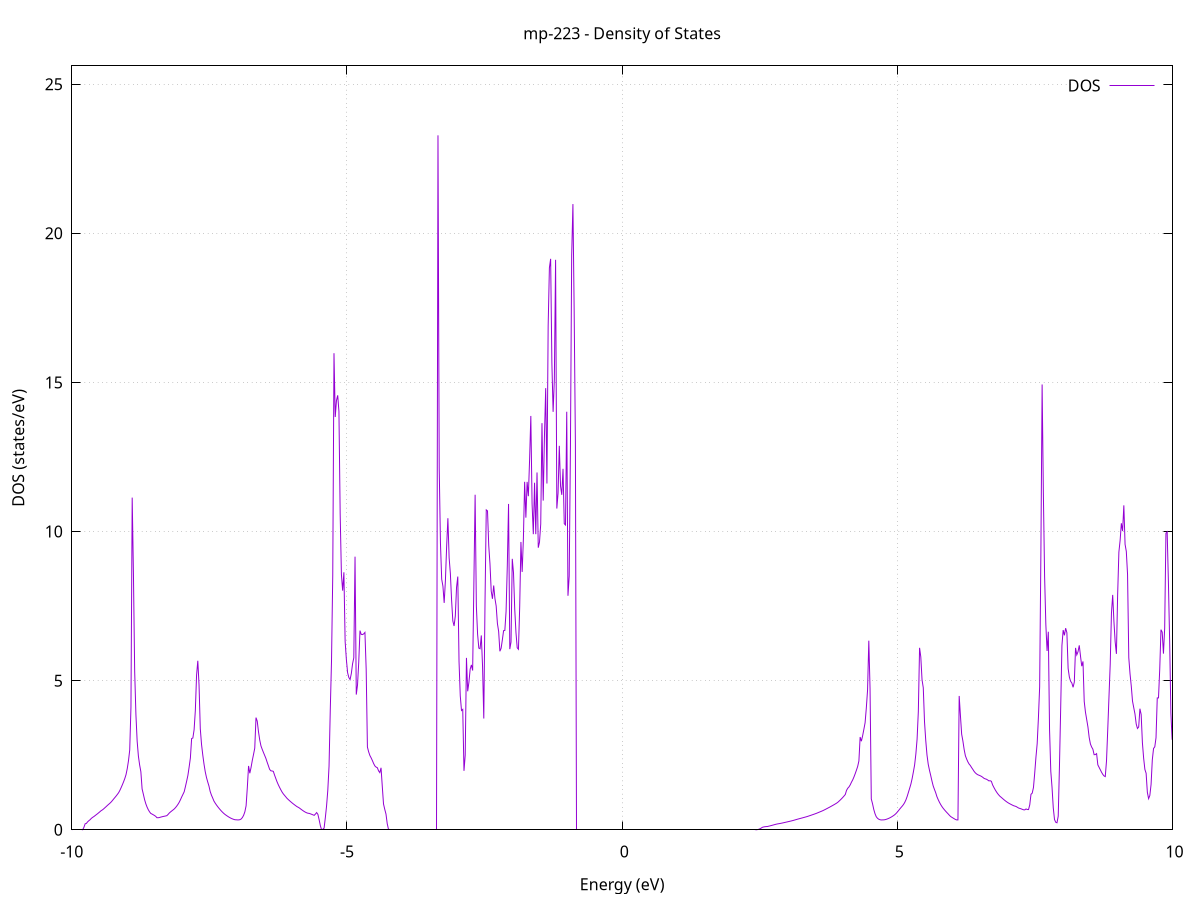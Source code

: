 set title 'mp-223 - Density of States'
set xlabel 'Energy (eV)'
set ylabel 'DOS (states/eV)'
set grid
set xrange [-10:10]
set yrange [0:25.613]
set xzeroaxis lt -1
set terminal png size 800,600
set output 'mp-223_dos_gnuplot.png'
plot '-' using 1:2 with lines title 'DOS'
-26.066000 0.000000
-26.043500 0.000000
-26.021000 0.000000
-25.998500 0.000000
-25.976000 0.000000
-25.953500 0.000000
-25.931000 0.000000
-25.908500 0.000000
-25.886000 0.000000
-25.863500 0.000000
-25.841000 0.000000
-25.818500 0.000000
-25.796000 0.000000
-25.773500 0.000000
-25.751000 0.000000
-25.728500 0.000000
-25.706000 0.000000
-25.683500 0.000000
-25.661000 0.000000
-25.638600 0.000000
-25.616100 0.000000
-25.593600 0.000000
-25.571100 0.000000
-25.548600 0.000000
-25.526100 0.000000
-25.503600 0.000000
-25.481100 0.000000
-25.458600 0.000000
-25.436100 0.000000
-25.413600 0.000000
-25.391100 0.000000
-25.368600 0.000000
-25.346100 0.000000
-25.323600 0.000000
-25.301100 0.000000
-25.278600 0.000000
-25.256100 0.000000
-25.233700 0.000000
-25.211200 0.000000
-25.188700 0.000000
-25.166200 0.000000
-25.143700 0.000000
-25.121200 0.000000
-25.098700 0.000000
-25.076200 0.000000
-25.053700 0.000000
-25.031200 0.000000
-25.008700 0.000000
-24.986200 0.000000
-24.963700 0.000000
-24.941200 0.000000
-24.918700 0.000000
-24.896200 0.000000
-24.873700 0.000000
-24.851200 0.000000
-24.828700 0.000000
-24.806300 0.000000
-24.783800 0.000000
-24.761300 0.000000
-24.738800 0.000000
-24.716300 0.000000
-24.693800 0.000000
-24.671300 0.000000
-24.648800 0.000000
-24.626300 0.000000
-24.603800 0.000000
-24.581300 0.000000
-24.558800 0.000000
-24.536300 0.000000
-24.513800 0.000000
-24.491300 0.000000
-24.468800 0.000000
-24.446300 0.000000
-24.423800 0.000000
-24.401300 0.000000
-24.378900 0.000000
-24.356400 0.000000
-24.333900 0.000000
-24.311400 0.000000
-24.288900 0.000000
-24.266400 0.000000
-24.243900 0.000000
-24.221400 0.000000
-24.198900 0.000000
-24.176400 0.000000
-24.153900 0.000000
-24.131400 0.000000
-24.108900 0.000000
-24.086400 0.000000
-24.063900 0.000000
-24.041400 0.000000
-24.018900 307.596700
-23.996400 17.765200
-23.973900 28.657500
-23.951500 22.800900
-23.929000 8.996400
-23.906500 54.274600
-23.884000 16.580200
-23.861500 6.655400
-23.839000 28.472100
-23.816500 23.065000
-23.794000 10.494400
-23.771500 95.858400
-23.749000 94.963700
-23.726500 0.000000
-23.704000 0.000000
-23.681500 0.000000
-23.659000 59.757500
-23.636500 127.531800
-23.614000 107.873600
-23.591500 0.000000
-23.569000 0.000000
-23.546500 0.000000
-23.524100 0.000000
-23.501600 0.000000
-23.479100 0.000000
-23.456600 0.000000
-23.434100 0.000000
-23.411600 0.000000
-23.389100 0.000000
-23.366600 0.000000
-23.344100 0.000000
-23.321600 0.000000
-23.299100 0.000000
-23.276600 0.000000
-23.254100 0.000000
-23.231600 0.000000
-23.209100 0.000000
-23.186600 0.000000
-23.164100 0.000000
-23.141600 0.000000
-23.119100 0.000000
-23.096700 0.000000
-23.074200 0.000000
-23.051700 0.000000
-23.029200 0.000000
-23.006700 0.000000
-22.984200 0.000000
-22.961700 0.000000
-22.939200 0.000000
-22.916700 0.000000
-22.894200 0.000000
-22.871700 0.000000
-22.849200 0.000000
-22.826700 0.000000
-22.804200 0.000000
-22.781700 0.000000
-22.759200 0.000000
-22.736700 0.000000
-22.714200 0.000000
-22.691700 0.000000
-22.669300 0.000000
-22.646800 0.000000
-22.624300 0.000000
-22.601800 0.000000
-22.579300 0.000000
-22.556800 0.000000
-22.534300 0.000000
-22.511800 0.000000
-22.489300 0.000000
-22.466800 0.000000
-22.444300 0.000000
-22.421800 0.000000
-22.399300 0.000000
-22.376800 0.000000
-22.354300 0.000000
-22.331800 0.000000
-22.309300 0.000000
-22.286800 0.000000
-22.264300 0.000000
-22.241900 0.000000
-22.219400 0.000000
-22.196900 0.000000
-22.174400 0.000000
-22.151900 0.000000
-22.129400 0.000000
-22.106900 0.000000
-22.084400 0.000000
-22.061900 0.000000
-22.039400 0.000000
-22.016900 0.000000
-21.994400 0.000000
-21.971900 0.000000
-21.949400 0.000000
-21.926900 0.000000
-21.904400 0.000000
-21.881900 0.000000
-21.859400 0.000000
-21.836900 0.000000
-21.814500 0.000000
-21.792000 0.000000
-21.769500 0.000000
-21.747000 0.000000
-21.724500 0.000000
-21.702000 0.000000
-21.679500 0.000000
-21.657000 0.000000
-21.634500 0.000000
-21.612000 0.000000
-21.589500 0.000000
-21.567000 0.000000
-21.544500 0.000000
-21.522000 0.000000
-21.499500 0.000000
-21.477000 0.000000
-21.454500 0.000000
-21.432000 0.000000
-21.409500 0.000000
-21.387100 0.000000
-21.364600 0.000000
-21.342100 0.000000
-21.319600 0.000000
-21.297100 0.000000
-21.274600 0.000000
-21.252100 0.000000
-21.229600 0.000000
-21.207100 0.000000
-21.184600 0.000000
-21.162100 0.000000
-21.139600 0.000000
-21.117100 0.000000
-21.094600 0.000000
-21.072100 0.000000
-21.049600 0.000000
-21.027100 0.000000
-21.004600 0.000000
-20.982100 0.000000
-20.959700 0.000000
-20.937200 0.000000
-20.914700 0.000000
-20.892200 0.000000
-20.869700 0.000000
-20.847200 0.000000
-20.824700 0.000000
-20.802200 0.000000
-20.779700 0.000000
-20.757200 0.000000
-20.734700 0.000000
-20.712200 0.000000
-20.689700 0.000000
-20.667200 0.000000
-20.644700 0.000000
-20.622200 0.000000
-20.599700 0.000000
-20.577200 0.000000
-20.554700 0.000000
-20.532300 0.000000
-20.509800 0.000000
-20.487300 0.000000
-20.464800 0.000000
-20.442300 0.000000
-20.419800 0.000000
-20.397300 0.000000
-20.374800 0.000000
-20.352300 0.000000
-20.329800 0.000000
-20.307300 0.000000
-20.284800 0.000000
-20.262300 0.000000
-20.239800 0.000000
-20.217300 0.000000
-20.194800 0.000000
-20.172300 0.000000
-20.149800 0.000000
-20.127300 0.000000
-20.104900 0.000000
-20.082400 0.000000
-20.059900 0.000000
-20.037400 0.000000
-20.014900 0.000000
-19.992400 0.000000
-19.969900 0.000000
-19.947400 0.000000
-19.924900 0.000000
-19.902400 0.000000
-19.879900 0.000000
-19.857400 0.000000
-19.834900 0.000000
-19.812400 0.000000
-19.789900 0.000000
-19.767400 0.000000
-19.744900 0.000000
-19.722400 0.000000
-19.699900 0.000000
-19.677500 0.000000
-19.655000 0.000000
-19.632500 0.000000
-19.610000 0.000000
-19.587500 0.000000
-19.565000 0.000000
-19.542500 0.000000
-19.520000 0.000000
-19.497500 0.000000
-19.475000 0.000000
-19.452500 0.000000
-19.430000 0.018300
-19.407500 0.435900
-19.385000 0.545400
-19.362500 0.752500
-19.340000 0.865500
-19.317500 0.969300
-19.295000 1.093900
-19.272500 1.231300
-19.250100 1.324500
-19.227600 1.421800
-19.205100 1.523400
-19.182600 1.645900
-19.160100 1.775700
-19.137600 1.885500
-19.115100 2.000300
-19.092600 2.134300
-19.070100 2.279100
-19.047600 2.435400
-19.025100 2.614000
-19.002600 2.859900
-18.980100 3.264300
-18.957600 3.538200
-18.935100 3.827000
-18.912600 4.298300
-18.890100 4.898200
-18.867600 7.107700
-18.845100 6.744300
-18.822700 7.641700
-18.800200 8.972500
-18.777700 5.731100
-18.755200 3.329800
-18.732700 1.469200
-18.710200 1.039300
-18.687700 0.862600
-18.665200 0.816400
-18.642700 0.843000
-18.620200 0.897800
-18.597700 0.963300
-18.575200 1.057100
-18.552700 1.179600
-18.530200 1.312400
-18.507700 1.462400
-18.485200 1.662800
-18.462700 1.954700
-18.440200 2.311000
-18.417800 2.849100
-18.395300 3.339300
-18.372800 4.080800
-18.350300 5.326800
-18.327800 8.136700
-18.305300 11.342400
-18.282800 6.946700
-18.260300 4.570700
-18.237800 3.603300
-18.215300 3.061600
-18.192800 2.369800
-18.170300 2.014900
-18.147800 1.729000
-18.125300 1.482200
-18.102800 1.285800
-18.080300 1.164900
-18.057800 1.075500
-18.035300 0.960700
-18.012800 0.844300
-17.990400 0.768900
-17.967900 0.694100
-17.945400 0.656700
-17.922900 0.655000
-17.900400 0.693600
-17.877900 1.015000
-17.855400 1.149700
-17.832900 1.489700
-17.810400 2.119600
-17.787900 3.876500
-17.765400 5.590400
-17.742900 13.730800
-17.720400 14.246300
-17.697900 5.680900
-17.675400 4.139900
-17.652900 3.480500
-17.630400 3.003000
-17.607900 2.641600
-17.585400 2.399300
-17.563000 2.203800
-17.540500 2.038400
-17.518000 1.886600
-17.495500 1.761600
-17.473000 1.658100
-17.450500 1.560000
-17.428000 1.465000
-17.405500 1.372400
-17.383000 1.287100
-17.360500 1.206200
-17.338000 1.128700
-17.315500 1.061600
-17.293000 1.010500
-17.270500 0.969400
-17.248000 0.901800
-17.225500 0.852300
-17.203000 0.792300
-17.180500 0.779700
-17.158000 10.902300
-17.135600 37.982100
-17.113100 36.418700
-17.090600 29.271400
-17.068100 42.387000
-17.045600 22.164800
-17.023100 25.676000
-17.000600 26.029700
-16.978100 20.809500
-16.955600 10.991700
-16.933100 5.376500
-16.910600 2.578900
-16.888100 0.000000
-16.865600 0.000000
-16.843100 0.000000
-16.820600 0.000000
-16.798100 0.000000
-16.775600 0.000000
-16.753100 0.000000
-16.730600 0.000000
-16.708200 0.000000
-16.685700 0.000000
-16.663200 0.000000
-16.640700 0.000000
-16.618200 0.000000
-16.595700 0.000000
-16.573200 0.000000
-16.550700 0.000000
-16.528200 0.000000
-16.505700 0.000000
-16.483200 0.000000
-16.460700 0.000000
-16.438200 0.000000
-16.415700 0.000000
-16.393200 0.000000
-16.370700 0.000000
-16.348200 0.000000
-16.325700 0.000000
-16.303200 0.000000
-16.280800 0.000000
-16.258300 0.000000
-16.235800 0.000000
-16.213300 0.000000
-16.190800 0.000000
-16.168300 0.000000
-16.145800 0.000000
-16.123300 0.000000
-16.100800 0.000000
-16.078300 0.000000
-16.055800 0.000000
-16.033300 0.000000
-16.010800 0.000000
-15.988300 0.000000
-15.965800 0.000000
-15.943300 0.000000
-15.920800 0.000000
-15.898300 0.000000
-15.875800 0.000000
-15.853400 0.000000
-15.830900 0.000000
-15.808400 0.000000
-15.785900 0.000000
-15.763400 0.000000
-15.740900 0.000000
-15.718400 0.000000
-15.695900 0.000000
-15.673400 0.000000
-15.650900 0.000000
-15.628400 0.000000
-15.605900 0.000000
-15.583400 0.000000
-15.560900 0.000000
-15.538400 0.000000
-15.515900 0.000000
-15.493400 0.000000
-15.470900 0.000000
-15.448400 0.000000
-15.426000 0.000000
-15.403500 0.000000
-15.381000 0.000000
-15.358500 0.000000
-15.336000 0.000000
-15.313500 0.000000
-15.291000 0.000000
-15.268500 0.000000
-15.246000 0.000000
-15.223500 0.000000
-15.201000 0.000000
-15.178500 0.000000
-15.156000 0.000000
-15.133500 0.000000
-15.111000 0.000000
-15.088500 0.000000
-15.066000 0.000000
-15.043500 0.000000
-15.021000 0.000000
-14.998600 0.000000
-14.976100 0.000000
-14.953600 0.000000
-14.931100 0.000000
-14.908600 0.000000
-14.886100 0.000000
-14.863600 0.000000
-14.841100 0.000000
-14.818600 0.000000
-14.796100 0.000000
-14.773600 0.000000
-14.751100 0.000000
-14.728600 0.000000
-14.706100 0.000000
-14.683600 0.000000
-14.661100 0.000000
-14.638600 0.000000
-14.616100 0.000000
-14.593600 0.000000
-14.571200 0.000000
-14.548700 0.000000
-14.526200 0.000000
-14.503700 0.000000
-14.481200 0.000000
-14.458700 0.000000
-14.436200 0.000000
-14.413700 0.000000
-14.391200 0.000000
-14.368700 0.000000
-14.346200 0.000000
-14.323700 0.000000
-14.301200 0.000000
-14.278700 0.000000
-14.256200 0.000000
-14.233700 0.000000
-14.211200 0.000000
-14.188700 0.000000
-14.166200 0.000000
-14.143800 0.000000
-14.121300 0.000000
-14.098800 0.000000
-14.076300 0.000000
-14.053800 0.000000
-14.031300 0.000000
-14.008800 0.000000
-13.986300 0.000000
-13.963800 0.000000
-13.941300 0.000000
-13.918800 0.000000
-13.896300 0.000000
-13.873800 0.000000
-13.851300 0.000000
-13.828800 0.000000
-13.806300 0.000000
-13.783800 0.000000
-13.761300 0.000000
-13.738800 0.000000
-13.716400 0.000000
-13.693900 0.000000
-13.671400 0.000000
-13.648900 0.000000
-13.626400 0.000000
-13.603900 0.000000
-13.581400 0.000000
-13.558900 0.000000
-13.536400 0.000000
-13.513900 0.000000
-13.491400 0.000000
-13.468900 0.000000
-13.446400 0.000000
-13.423900 0.000000
-13.401400 0.000000
-13.378900 0.000000
-13.356400 0.000000
-13.333900 0.000000
-13.311400 0.000000
-13.289000 0.000000
-13.266500 0.000000
-13.244000 0.000000
-13.221500 0.000000
-13.199000 0.000000
-13.176500 0.000000
-13.154000 0.000000
-13.131500 0.000000
-13.109000 0.000000
-13.086500 0.000000
-13.064000 0.000000
-13.041500 0.000000
-13.019000 0.000000
-12.996500 0.000000
-12.974000 0.000000
-12.951500 0.000000
-12.929000 0.000000
-12.906500 0.000000
-12.884000 0.000000
-12.861600 0.000000
-12.839100 0.000000
-12.816600 0.000000
-12.794100 0.000000
-12.771600 0.000000
-12.749100 0.000000
-12.726600 0.000000
-12.704100 0.000000
-12.681600 0.000000
-12.659100 0.000000
-12.636600 0.000000
-12.614100 0.000000
-12.591600 0.000000
-12.569100 0.000000
-12.546600 0.000000
-12.524100 0.000000
-12.501600 0.000000
-12.479100 0.000000
-12.456600 0.000000
-12.434200 0.000000
-12.411700 0.000000
-12.389200 0.000000
-12.366700 0.000000
-12.344200 0.000000
-12.321700 0.000000
-12.299200 0.000000
-12.276700 0.000000
-12.254200 0.000000
-12.231700 0.000000
-12.209200 0.000000
-12.186700 0.000000
-12.164200 0.000000
-12.141700 0.000000
-12.119200 0.000000
-12.096700 0.000000
-12.074200 0.000000
-12.051700 0.000000
-12.029200 0.000000
-12.006800 0.000000
-11.984300 0.000000
-11.961800 0.000000
-11.939300 0.000000
-11.916800 0.000000
-11.894300 0.000000
-11.871800 0.000000
-11.849300 0.000000
-11.826800 0.000000
-11.804300 0.000000
-11.781800 0.000000
-11.759300 0.000000
-11.736800 0.000000
-11.714300 0.000000
-11.691800 0.000000
-11.669300 0.000000
-11.646800 0.000000
-11.624300 0.000000
-11.601900 0.000000
-11.579400 0.000000
-11.556900 0.000000
-11.534400 0.000000
-11.511900 0.000000
-11.489400 0.000000
-11.466900 0.000000
-11.444400 0.000000
-11.421900 0.000000
-11.399400 0.000000
-11.376900 0.000000
-11.354400 0.000000
-11.331900 0.000000
-11.309400 0.000000
-11.286900 0.000000
-11.264400 0.000000
-11.241900 0.000000
-11.219400 0.000000
-11.196900 0.000000
-11.174500 0.000000
-11.152000 0.000000
-11.129500 0.000000
-11.107000 0.000000
-11.084500 0.000000
-11.062000 0.000000
-11.039500 0.000000
-11.017000 0.000000
-10.994500 0.000000
-10.972000 0.000000
-10.949500 0.000000
-10.927000 0.000000
-10.904500 0.000000
-10.882000 0.000000
-10.859500 0.000000
-10.837000 0.000000
-10.814500 0.000000
-10.792000 0.000000
-10.769500 0.000000
-10.747100 0.000000
-10.724600 0.000000
-10.702100 0.000000
-10.679600 0.000000
-10.657100 0.000000
-10.634600 0.000000
-10.612100 0.000000
-10.589600 0.000000
-10.567100 0.000000
-10.544600 0.000000
-10.522100 0.000000
-10.499600 0.000000
-10.477100 0.000000
-10.454600 0.000000
-10.432100 0.000000
-10.409600 0.000000
-10.387100 0.000000
-10.364600 0.000000
-10.342100 0.000000
-10.319700 0.000000
-10.297200 0.000000
-10.274700 0.000000
-10.252200 0.000000
-10.229700 0.000000
-10.207200 0.000000
-10.184700 0.000000
-10.162200 0.000000
-10.139700 0.000000
-10.117200 0.000000
-10.094700 0.000000
-10.072200 0.000000
-10.049700 0.000000
-10.027200 0.000000
-10.004700 0.000000
-9.982200 0.000000
-9.959700 0.000000
-9.937200 0.000000
-9.914700 0.000000
-9.892300 0.000000
-9.869800 0.000000
-9.847300 0.000000
-9.824800 0.000000
-9.802300 0.000800
-9.779800 0.082200
-9.757300 0.200900
-9.734800 0.213400
-9.712300 0.266800
-9.689800 0.304600
-9.667300 0.337800
-9.644800 0.382400
-9.622300 0.414900
-9.599800 0.442100
-9.577300 0.473800
-9.554800 0.506400
-9.532300 0.537900
-9.509800 0.572700
-9.487300 0.607800
-9.464900 0.643200
-9.442400 0.668500
-9.419900 0.702200
-9.397400 0.740400
-9.374900 0.777900
-9.352400 0.817400
-9.329900 0.854200
-9.307400 0.890000
-9.284900 0.931100
-9.262400 0.979200
-9.239900 1.030500
-9.217400 1.080300
-9.194900 1.130800
-9.172400 1.184700
-9.149900 1.241100
-9.127400 1.317400
-9.104900 1.407400
-9.082400 1.502800
-9.059900 1.604700
-9.037500 1.715200
-9.015000 1.846400
-8.992500 2.048300
-8.970000 2.314600
-8.947500 2.673200
-8.925000 4.109400
-8.902500 11.137500
-8.880000 8.602200
-8.857500 5.309500
-8.835000 3.869100
-8.812500 2.974400
-8.790000 2.471700
-8.767500 2.175300
-8.745000 1.946000
-8.722500 1.368900
-8.700000 1.194200
-8.677500 1.012700
-8.655000 0.871900
-8.632500 0.761900
-8.610100 0.672800
-8.587600 0.603000
-8.565100 0.548800
-8.542600 0.527200
-8.520100 0.503900
-8.497600 0.479000
-8.475100 0.449700
-8.452600 0.404200
-8.430100 0.403700
-8.407600 0.410700
-8.385100 0.424100
-8.362600 0.435200
-8.340100 0.445600
-8.317600 0.454500
-8.295100 0.463100
-8.272600 0.473600
-8.250100 0.515100
-8.227600 0.563400
-8.205100 0.599400
-8.182700 0.632600
-8.160200 0.665000
-8.137700 0.699100
-8.115200 0.743900
-8.092700 0.795800
-8.070200 0.855000
-8.047700 0.923700
-8.025200 1.008600
-8.002700 1.101900
-7.980200 1.187400
-7.957700 1.274800
-7.935200 1.448600
-7.912700 1.631100
-7.890200 1.826400
-7.867700 2.105000
-7.845200 2.407200
-7.822700 3.059200
-7.800200 3.076100
-7.777700 3.352800
-7.755300 3.993900
-7.732800 5.181700
-7.710300 5.667100
-7.687800 4.847400
-7.665300 3.391200
-7.642800 2.866000
-7.620300 2.512500
-7.597800 2.203700
-7.575300 1.946800
-7.552800 1.753900
-7.530300 1.604500
-7.507800 1.467000
-7.485300 1.284200
-7.462800 1.163100
-7.440300 1.066400
-7.417800 0.965500
-7.395300 0.896800
-7.372800 0.835800
-7.350300 0.778800
-7.327900 0.726600
-7.305400 0.676800
-7.282900 0.630200
-7.260400 0.587200
-7.237900 0.547900
-7.215400 0.513400
-7.192900 0.483300
-7.170400 0.455200
-7.147900 0.428400
-7.125400 0.404200
-7.102900 0.382600
-7.080400 0.364600
-7.057900 0.349100
-7.035400 0.336600
-7.012900 0.334800
-6.990400 0.330300
-6.967900 0.330800
-6.945400 0.338500
-6.922900 0.361100
-6.900500 0.409600
-6.878000 0.484200
-6.855500 0.602100
-6.833000 0.802500
-6.810500 1.419100
-6.788000 2.139900
-6.765500 1.895400
-6.743000 2.087400
-6.720500 2.323600
-6.698000 2.524500
-6.675500 2.737400
-6.653000 3.761000
-6.630500 3.642700
-6.608000 3.292000
-6.585500 3.013900
-6.563000 2.814100
-6.540500 2.699100
-6.518000 2.594200
-6.495500 2.494500
-6.473100 2.392900
-6.450600 2.267300
-6.428100 2.148800
-6.405600 2.027000
-6.383100 1.977600
-6.360600 1.971400
-6.338100 1.958500
-6.315600 1.833300
-6.293100 1.719100
-6.270600 1.607900
-6.248100 1.512300
-6.225600 1.425600
-6.203100 1.345000
-6.180600 1.269600
-6.158100 1.206800
-6.135600 1.156200
-6.113100 1.106900
-6.090600 1.056300
-6.068100 1.016300
-6.045700 0.978400
-6.023200 0.941700
-6.000700 0.906100
-5.978200 0.872400
-5.955700 0.840500
-5.933200 0.809400
-5.910700 0.779000
-5.888200 0.756200
-5.865700 0.731600
-5.843200 0.699900
-5.820700 0.669100
-5.798200 0.639400
-5.775700 0.611400
-5.753200 0.587700
-5.730700 0.567600
-5.708200 0.554400
-5.685700 0.549000
-5.663200 0.533700
-5.640700 0.518200
-5.618300 0.500900
-5.595800 0.483600
-5.573300 0.527100
-5.550800 0.576800
-5.528300 0.517000
-5.505800 0.335900
-5.483300 0.136700
-5.460800 0.000000
-5.438300 0.000000
-5.415800 0.055300
-5.393300 0.401600
-5.370800 0.798200
-5.348300 1.323100
-5.325800 2.130500
-5.303300 4.017200
-5.280800 5.668200
-5.258300 8.538300
-5.235800 15.978600
-5.213300 13.839900
-5.190900 14.392200
-5.168400 14.566100
-5.145900 14.026800
-5.123400 10.576800
-5.100900 8.558300
-5.078400 8.018100
-5.055900 8.633400
-5.033400 6.318400
-5.010900 5.713000
-4.988400 5.267400
-4.965900 5.104100
-4.943400 5.037100
-4.920900 5.237300
-4.898400 5.563800
-4.875900 5.767000
-4.853400 9.157800
-4.830900 4.532700
-4.808400 4.853300
-4.786000 5.624800
-4.763500 6.677700
-4.741000 6.551700
-4.718500 6.544500
-4.696000 6.567700
-4.673500 6.617100
-4.651000 5.381800
-4.628500 2.774200
-4.606000 2.612500
-4.583500 2.489500
-4.561000 2.411400
-4.538500 2.322100
-4.516000 2.222600
-4.493500 2.142300
-4.471000 2.102500
-4.448500 2.081900
-4.426000 1.976200
-4.403500 1.917400
-4.381000 2.078100
-4.358600 1.462800
-4.336100 0.865600
-4.313600 0.686800
-4.291100 0.527600
-4.268600 0.205500
-4.246100 0.020800
-4.223600 0.000000
-4.201100 0.000000
-4.178600 0.000000
-4.156100 0.000000
-4.133600 0.000000
-4.111100 0.000000
-4.088600 0.000000
-4.066100 0.000000
-4.043600 0.000000
-4.021100 0.000000
-3.998600 0.000000
-3.976100 0.000000
-3.953600 0.000000
-3.931200 0.000000
-3.908700 0.000000
-3.886200 0.000000
-3.863700 0.000000
-3.841200 0.000000
-3.818700 0.000000
-3.796200 0.000000
-3.773700 0.000000
-3.751200 0.000000
-3.728700 0.000000
-3.706200 0.000000
-3.683700 0.000000
-3.661200 0.000000
-3.638700 0.000000
-3.616200 0.000000
-3.593700 0.000000
-3.571200 0.000000
-3.548700 0.000000
-3.526200 0.000000
-3.503800 0.000000
-3.481300 0.000000
-3.458800 0.000000
-3.436300 0.000000
-3.413800 0.000000
-3.391300 0.000000
-3.368800 0.000000
-3.346300 23.284800
-3.323800 12.118700
-3.301300 9.606800
-3.278800 8.401000
-3.256300 8.166500
-3.233800 7.607400
-3.211300 8.361000
-3.188800 9.505800
-3.166300 10.445900
-3.143800 9.120400
-3.121300 8.597300
-3.098800 7.691500
-3.076400 7.001700
-3.053900 6.832900
-3.031400 7.164900
-3.008900 8.130700
-2.986400 8.489700
-2.963900 5.644100
-2.941400 4.490200
-2.918900 4.000400
-2.896400 4.036900
-2.873900 1.976700
-2.851400 2.505300
-2.828900 5.763600
-2.806400 4.643200
-2.783900 4.951100
-2.761400 5.386800
-2.738900 5.527700
-2.716400 5.339800
-2.693900 8.292100
-2.671400 11.233400
-2.649000 7.503100
-2.626500 6.557200
-2.604000 6.090500
-2.581500 6.070500
-2.559000 6.515700
-2.536500 5.483400
-2.514000 3.730000
-2.491500 7.654400
-2.469000 10.725200
-2.446500 10.691400
-2.424000 9.534200
-2.401500 8.915500
-2.379000 8.003300
-2.356500 7.743500
-2.334000 8.190900
-2.311500 7.754200
-2.289000 7.503200
-2.266500 6.917300
-2.244000 6.649000
-2.221600 5.984900
-2.199100 6.085100
-2.176600 6.368400
-2.154100 6.676900
-2.131600 6.681600
-2.109100 7.319600
-2.086600 8.847300
-2.064100 10.925900
-2.041600 6.057100
-2.019100 6.294900
-1.996600 9.085300
-1.974100 8.617800
-1.951600 7.392700
-1.929100 6.607800
-1.906600 6.102100
-1.884100 6.051600
-1.861600 7.470100
-1.839100 9.650100
-1.816600 8.645300
-1.794200 9.770800
-1.771700 11.666500
-1.749200 10.464900
-1.726700 11.664600
-1.704200 11.185100
-1.681700 12.405000
-1.659200 13.875700
-1.636700 10.941600
-1.614200 9.911000
-1.591700 11.636100
-1.569200 9.909900
-1.546700 11.980600
-1.524200 9.457900
-1.501700 9.645600
-1.479200 10.254100
-1.456700 13.634900
-1.434200 11.036600
-1.411700 13.195300
-1.389200 14.807000
-1.366800 11.610000
-1.344300 16.899700
-1.321800 18.841400
-1.299300 19.143100
-1.276800 15.649400
-1.254300 14.011800
-1.231800 15.103900
-1.209300 19.109800
-1.186800 10.770600
-1.164300 11.289800
-1.141800 12.874300
-1.119300 11.524100
-1.096800 11.230100
-1.074300 12.101900
-1.051800 10.264000
-1.029300 10.218500
-1.006800 14.016400
-0.984300 7.846400
-0.961800 8.508300
-0.939400 12.865100
-0.916900 19.255800
-0.894400 20.978900
-0.871900 17.431800
-0.849400 12.963600
-0.826900 0.000000
-0.804400 0.000000
-0.781900 0.000000
-0.759400 0.000000
-0.736900 0.000000
-0.714400 0.000000
-0.691900 0.000000
-0.669400 0.000000
-0.646900 0.000000
-0.624400 0.000000
-0.601900 0.000000
-0.579400 0.000000
-0.556900 0.000000
-0.534400 0.000000
-0.512000 0.000000
-0.489500 0.000000
-0.467000 0.000000
-0.444500 0.000000
-0.422000 0.000000
-0.399500 0.000000
-0.377000 0.000000
-0.354500 0.000000
-0.332000 0.000000
-0.309500 0.000000
-0.287000 0.000000
-0.264500 0.000000
-0.242000 0.000000
-0.219500 0.000000
-0.197000 0.000000
-0.174500 0.000000
-0.152000 0.000000
-0.129500 0.000000
-0.107000 0.000000
-0.084600 0.000000
-0.062100 0.000000
-0.039600 0.000000
-0.017100 0.000000
0.005400 0.000000
0.027900 0.000000
0.050400 0.000000
0.072900 0.000000
0.095400 0.000000
0.117900 0.000000
0.140400 0.000000
0.162900 0.000000
0.185400 0.000000
0.207900 0.000000
0.230400 0.000000
0.252900 0.000000
0.275400 0.000000
0.297900 0.000000
0.320400 0.000000
0.342800 0.000000
0.365300 0.000000
0.387800 0.000000
0.410300 0.000000
0.432800 0.000000
0.455300 0.000000
0.477800 0.000000
0.500300 0.000000
0.522800 0.000000
0.545300 0.000000
0.567800 0.000000
0.590300 0.000000
0.612800 0.000000
0.635300 0.000000
0.657800 0.000000
0.680300 0.000000
0.702800 0.000000
0.725300 0.000000
0.747800 0.000000
0.770200 0.000000
0.792700 0.000000
0.815200 0.000000
0.837700 0.000000
0.860200 0.000000
0.882700 0.000000
0.905200 0.000000
0.927700 0.000000
0.950200 0.000000
0.972700 0.000000
0.995200 0.000000
1.017700 0.000000
1.040200 0.000000
1.062700 0.000000
1.085200 0.000000
1.107700 0.000000
1.130200 0.000000
1.152700 0.000000
1.175200 0.000000
1.197600 0.000000
1.220100 0.000000
1.242600 0.000000
1.265100 0.000000
1.287600 0.000000
1.310100 0.000000
1.332600 0.000000
1.355100 0.000000
1.377600 0.000000
1.400100 0.000000
1.422600 0.000000
1.445100 0.000000
1.467600 0.000000
1.490100 0.000000
1.512600 0.000000
1.535100 0.000000
1.557600 0.000000
1.580100 0.000000
1.602600 0.000000
1.625000 0.000000
1.647500 0.000000
1.670000 0.000000
1.692500 0.000000
1.715000 0.000000
1.737500 0.000000
1.760000 0.000000
1.782500 0.000000
1.805000 0.000000
1.827500 0.000000
1.850000 0.000000
1.872500 0.000000
1.895000 0.000000
1.917500 0.000000
1.940000 0.000000
1.962500 0.000000
1.985000 0.000000
2.007500 0.000000
2.029900 0.000000
2.052400 0.000000
2.074900 0.000000
2.097400 0.000000
2.119900 0.000000
2.142400 0.000000
2.164900 0.000000
2.187400 0.000000
2.209900 0.000000
2.232400 0.000000
2.254900 0.000000
2.277400 0.000000
2.299900 0.000000
2.322400 0.000000
2.344900 0.000000
2.367400 0.000000
2.389900 0.000000
2.412400 0.000000
2.434900 0.000200
2.457300 0.004900
2.479800 0.015500
2.502300 0.032000
2.524800 0.054400
2.547300 0.082100
2.569800 0.094000
2.592300 0.102200
2.614800 0.106700
2.637300 0.108600
2.659800 0.118800
2.682300 0.129200
2.704800 0.140000
2.727300 0.151100
2.749800 0.162500
2.772300 0.174100
2.794800 0.185000
2.817300 0.194400
2.839800 0.202000
2.862300 0.208800
2.884700 0.216700
2.907200 0.225500
2.929700 0.234700
2.952200 0.244200
2.974700 0.253700
2.997200 0.263300
3.019700 0.272900
3.042200 0.282600
3.064700 0.292300
3.087200 0.302600
3.109700 0.313700
3.132200 0.325600
3.154700 0.337800
3.177200 0.350000
3.199700 0.361600
3.222200 0.372600
3.244700 0.383700
3.267200 0.395000
3.289700 0.406400
3.312100 0.417800
3.334600 0.429300
3.357100 0.440900
3.379600 0.454700
3.402100 0.468700
3.424600 0.482700
3.447100 0.497000
3.469600 0.511300
3.492100 0.525900
3.514600 0.540800
3.537100 0.556700
3.559600 0.573700
3.582100 0.591100
3.604600 0.608300
3.627100 0.625300
3.649600 0.643900
3.672100 0.664200
3.694600 0.685400
3.717100 0.707000
3.739500 0.728700
3.762000 0.750800
3.784500 0.773400
3.807000 0.796300
3.829500 0.819700
3.852000 0.843600
3.874500 0.868000
3.897000 0.893000
3.919500 0.923400
3.942000 0.961200
3.964500 1.000500
3.987000 1.041900
4.009500 1.085900
4.032000 1.133100
4.054500 1.182700
4.077000 1.320900
4.099500 1.393000
4.122000 1.438400
4.144500 1.506800
4.166900 1.596100
4.189400 1.672700
4.211900 1.769900
4.234400 1.879500
4.256900 1.997300
4.279400 2.122400
4.301900 2.307900
4.324400 3.109900
4.346900 2.969600
4.369400 3.150100
4.391900 3.365100
4.414400 3.587900
4.436900 4.087500
4.459400 4.686300
4.481900 6.341300
4.504400 4.731900
4.526900 1.033000
4.549400 0.874200
4.571900 0.682700
4.594300 0.540500
4.616800 0.438800
4.639300 0.386700
4.661800 0.354800
4.684300 0.337100
4.706800 0.329500
4.729300 0.330800
4.751800 0.332600
4.774300 0.337600
4.796800 0.349400
4.819300 0.363900
4.841800 0.381100
4.864300 0.400900
4.886800 0.423400
4.909300 0.448600
4.931800 0.476300
4.954300 0.507300
4.976800 0.545800
4.999300 0.592700
5.021700 0.643300
5.044200 0.695600
5.066700 0.745300
5.089200 0.793000
5.111700 0.846300
5.134200 0.914400
5.156700 1.004400
5.179200 1.119100
5.201700 1.256000
5.224200 1.391700
5.246700 1.533100
5.269200 1.717500
5.291700 1.939400
5.314200 2.173200
5.336700 2.539200
5.359200 3.037900
5.381700 3.960600
5.404200 6.100600
5.426700 5.793900
5.449100 5.028600
5.471600 4.762400
5.494100 3.619600
5.516600 2.993800
5.539100 2.507600
5.561600 2.196400
5.584100 1.996600
5.606600 1.820500
5.629100 1.637500
5.651600 1.471200
5.674100 1.354400
5.696600 1.246700
5.719100 1.112900
5.741600 1.014700
5.764100 0.926900
5.786600 0.850100
5.809100 0.782600
5.831600 0.724900
5.854100 0.674000
5.876500 0.625800
5.899000 0.580000
5.921500 0.536700
5.944000 0.490700
5.966500 0.447900
5.989000 0.420100
6.011500 0.395000
6.034000 0.369800
6.056500 0.345200
6.079000 0.330000
6.101500 0.330800
6.124000 4.486600
6.146500 3.834200
6.169000 3.205300
6.191500 2.975600
6.214000 2.695700
6.236500 2.482600
6.259000 2.373600
6.281500 2.279300
6.303900 2.205100
6.326400 2.155500
6.348900 2.087600
6.371400 2.026900
6.393900 1.961700
6.416400 1.910000
6.438900 1.873400
6.461400 1.846000
6.483900 1.828900
6.506400 1.811200
6.528900 1.789600
6.551400 1.760900
6.573900 1.726700
6.596400 1.708000
6.618900 1.695800
6.641400 1.670300
6.663900 1.639200
6.686400 1.644700
6.708900 1.624900
6.731300 1.504800
6.753800 1.422800
6.776300 1.346600
6.798800 1.277800
6.821300 1.216700
6.843800 1.165700
6.866300 1.120400
6.888800 1.086900
6.911300 1.049800
6.933800 1.014000
6.956300 0.979900
6.978800 0.947800
7.001300 0.918800
7.023800 0.892400
7.046300 0.869600
7.068800 0.847700
7.091300 0.826600
7.113800 0.806000
7.136300 0.793800
7.158700 0.779500
7.181200 0.754200
7.203700 0.728900
7.226200 0.716100
7.248700 0.702400
7.271200 0.685300
7.293700 0.669700
7.316200 0.667300
7.338700 0.698600
7.361200 0.679200
7.383700 0.677500
7.406200 0.834000
7.428700 1.189100
7.451200 1.228400
7.473700 1.417700
7.496200 1.896300
7.518700 2.429900
7.541200 2.887700
7.563700 3.751200
7.586100 4.791900
7.608600 9.291200
7.631100 14.930600
7.653600 11.289800
7.676100 8.492000
7.698600 6.884800
7.721100 5.996000
7.743600 6.640400
7.766100 3.348500
7.788600 1.961000
7.811100 1.422600
7.833600 0.735700
7.856100 0.343800
7.878600 0.251200
7.901100 0.234500
7.923600 0.456400
7.946100 2.140700
7.968600 4.101300
7.991100 6.179300
8.013500 6.696600
8.036000 6.519500
8.058500 6.759200
8.081000 6.609700
8.103500 5.410200
8.126000 5.119800
8.148500 4.979900
8.171000 4.921600
8.193500 4.777000
8.216000 4.952000
8.238500 6.098200
8.261000 5.863800
8.283500 5.970400
8.306000 6.183400
8.328500 5.824100
8.351000 5.485300
8.373500 5.645400
8.396000 4.303500
8.418500 3.944700
8.440900 3.696700
8.463400 3.448000
8.485900 3.098900
8.508400 2.878500
8.530900 2.774100
8.553400 2.701900
8.575900 2.517200
8.598400 2.522100
8.620900 2.553000
8.643400 2.177000
8.665900 2.094800
8.688400 2.012600
8.710900 1.929300
8.733400 1.857800
8.755900 1.805900
8.778400 1.783400
8.800900 2.308500
8.823400 3.354000
8.845800 4.461700
8.868300 5.550000
8.890800 7.262200
8.913300 7.876200
8.935800 6.984800
8.958300 6.299600
8.980800 5.897800
9.003300 7.883000
9.025800 9.310100
9.048300 9.703800
9.070800 10.276800
9.093300 10.016000
9.115800 10.877800
9.138300 9.570400
9.160800 9.333500
9.183300 8.561700
9.205800 5.768800
9.228300 5.230200
9.250800 4.820400
9.273200 4.315800
9.295700 4.096000
9.318200 3.883100
9.340700 3.545800
9.363200 3.396300
9.385700 3.446500
9.408200 4.059100
9.430700 3.864600
9.453200 2.919700
9.475700 2.399700
9.498200 2.023500
9.520700 1.895700
9.543200 1.255700
9.565700 1.043100
9.588200 1.149200
9.610700 1.520000
9.633200 2.346300
9.655700 2.725900
9.678200 2.781600
9.700600 3.085600
9.723100 4.419600
9.745600 4.422300
9.768100 5.382400
9.790600 6.709200
9.813100 6.624900
9.835600 5.904700
9.858100 6.765800
9.880600 9.942100
9.903100 9.988800
9.925600 8.327000
9.948100 6.334100
9.970600 3.919600
9.993100 3.018600
10.015600 3.442700
10.038100 7.200800
10.060600 11.749800
10.083100 10.989000
10.105600 10.647300
10.128000 10.358400
10.150500 8.732300
10.173000 7.024100
10.195500 5.506500
10.218000 5.397100
10.240500 5.768000
10.263000 6.194700
10.285500 8.562800
10.308000 9.853800
10.330500 8.727900
10.353000 12.260900
10.375500 12.079200
10.398000 12.113700
10.420500 13.693000
10.443000 12.077500
10.465500 9.306100
10.488000 7.888300
10.510500 10.296600
10.533000 11.639800
10.555400 7.835400
10.577900 6.732700
10.600400 6.422200
10.622900 6.701300
10.645400 6.807700
10.667900 5.114000
10.690400 0.469900
10.712900 0.509600
10.735400 0.549900
10.757900 0.510700
10.780400 0.527000
10.802900 0.567000
10.825400 0.608700
10.847900 0.647500
10.870400 0.681000
10.892900 0.707800
10.915400 0.743300
10.937900 0.789100
10.960400 0.839300
10.982800 0.892500
11.005300 0.927400
11.027800 0.972400
11.050300 1.019000
11.072800 1.078600
11.095300 1.158100
11.117800 1.254000
11.140300 1.360100
11.162800 1.465600
11.185300 1.582200
11.207800 1.778400
11.230300 2.045500
11.252800 2.333800
11.275300 2.781600
11.297800 3.742700
11.320300 4.250300
11.342800 4.954200
11.365300 5.660900
11.387800 5.302900
11.410200 4.542100
11.432700 4.102200
11.455200 4.027800
11.477700 3.566600
11.500200 3.203600
11.522700 2.551200
11.545200 2.003700
11.567700 1.707500
11.590200 1.444800
11.612700 1.235300
11.635200 0.993600
11.657700 0.800100
11.680200 0.689200
11.702700 0.591700
11.725200 0.502600
11.747700 0.435400
11.770200 0.375500
11.792700 0.322100
11.815200 0.276900
11.837600 0.240600
11.860100 0.204400
11.882600 0.169600
11.905100 0.142500
11.927600 0.191900
11.950100 0.076900
11.972600 0.008300
11.995100 0.019300
12.017600 0.034400
12.040100 0.053800
12.062600 0.077400
12.085100 0.105300
12.107600 0.138000
12.130100 0.175400
12.152600 0.217500
12.175100 0.264300
12.197600 0.316000
12.220100 0.616900
12.242600 1.534500
12.265000 1.550600
12.287500 1.554800
12.310000 1.745900
12.332500 1.987600
12.355000 2.679600
12.377500 3.287100
12.400000 3.044600
12.422500 3.184400
12.445000 3.312500
12.467500 3.470600
12.490000 3.701400
12.512500 3.815200
12.535000 4.031000
12.557500 4.290300
12.580000 5.519200
12.602500 4.955400
12.625000 4.211100
12.647500 3.295300
12.670000 2.771400
12.692400 2.425200
12.714900 2.180300
12.737400 1.998500
12.759900 1.835000
12.782400 1.690200
12.804900 1.584300
12.827400 1.552800
12.849900 1.951000
12.872400 2.706900
12.894900 3.777700
12.917400 3.886900
12.939900 3.858300
12.962400 3.888700
12.984900 3.856100
13.007400 3.701400
13.029900 3.419200
13.052400 3.269300
13.074900 3.239400
13.097400 3.272000
13.119800 3.341700
13.142300 3.342300
13.164800 3.248100
13.187300 3.322800
13.209800 3.605500
13.232300 3.903300
13.254800 4.168300
13.277300 4.266100
13.299800 4.042000
13.322300 3.743700
13.344800 3.509500
13.367300 3.493400
13.389800 3.197700
13.412300 3.260400
13.434800 3.199300
13.457300 2.557700
13.479800 2.504400
13.502300 2.530100
13.524800 2.637900
13.547200 2.786500
13.569700 3.152800
13.592200 3.528100
13.614700 2.746900
13.637200 2.312500
13.659700 2.490000
13.682200 3.265500
13.704700 5.108800
13.727200 6.318500
13.749700 6.939100
13.772200 7.233200
13.794700 7.208400
13.817200 6.639800
13.839700 6.147800
13.862200 6.634800
13.884700 7.857900
13.907200 9.322400
13.929700 8.991900
13.952200 7.816800
13.974600 6.652100
13.997100 5.837600
14.019600 5.901200
14.042100 4.973200
14.064600 4.429400
14.087100 4.016200
14.109600 3.733400
14.132100 3.616400
14.154600 3.609700
14.177100 3.625800
14.199600 3.748800
14.222100 4.173700
14.244600 4.426300
14.267100 4.600800
14.289600 4.751900
14.312100 4.987300
14.334600 4.928700
14.357100 4.555900
14.379600 4.217700
14.402000 3.979700
14.424500 3.681300
14.447000 3.361500
14.469500 3.200100
14.492000 3.070100
14.514500 2.763600
14.537000 2.596000
14.559500 2.517700
14.582000 2.481200
14.604500 2.495000
14.627000 2.511500
14.649500 2.526700
14.672000 2.899500
14.694500 2.460700
14.717000 2.368400
14.739500 2.431300
14.762000 2.500600
14.784500 2.591100
14.807000 2.622600
14.829400 2.569500
14.851900 2.558900
14.874400 2.578100
14.896900 2.638700
14.919400 2.164800
14.941900 1.699200
14.964400 1.608400
14.986900 1.596400
15.009400 1.435000
15.031900 1.561300
15.054400 1.603800
15.076900 1.590100
15.099400 1.588400
15.121900 1.622700
15.144400 1.662200
15.166900 1.734400
15.189400 2.179400
15.211900 2.641400
15.234400 2.851200
15.256800 3.069000
15.279300 3.618100
15.301800 3.887700
15.324300 4.250800
15.346800 4.623100
15.369300 6.760400
15.391800 5.509600
15.414300 5.104600
15.436800 4.889500
15.459300 4.620400
15.481800 4.170700
15.504300 3.776100
15.526800 3.514300
15.549300 3.228600
15.571800 2.961100
15.594300 2.764300
15.616800 2.519200
15.639300 2.398400
15.661700 2.336400
15.684200 2.336200
15.706700 2.471300
15.729200 3.513100
15.751700 3.392300
15.774200 3.439400
15.796700 3.652200
15.819200 4.700600
15.841700 5.868400
15.864200 6.640800
15.886700 7.322500
15.909200 7.559600
15.931700 7.490700
15.954200 7.778000
15.976700 7.823200
15.999200 5.423200
16.021700 4.631400
16.044200 4.343100
16.066700 3.781600
16.089100 3.369100
16.111600 2.815400
16.134100 2.577800
16.156600 2.529000
16.179100 2.603300
16.201600 2.936700
16.224100 3.001100
16.246600 2.933200
16.269100 3.226300
16.291600 4.195500
16.314100 5.378400
16.336600 5.884200
16.359100 6.006100
16.381600 5.355000
16.404100 4.651300
16.426600 4.204700
16.449100 3.743000
16.471600 2.973500
16.494100 2.050300
16.516500 1.288900
16.539000 0.865700
16.561500 0.449600
16.584000 0.388900
16.606500 0.354000
16.629000 0.323700
16.651500 0.306100
16.674000 0.278800
16.696500 0.236000
16.719000 0.200400
16.741500 0.175500
16.764000 0.152600
16.786500 0.131600
16.809000 0.109500
16.831500 0.165900
16.854000 0.081100
16.876500 0.006400
16.899000 0.000000
16.921500 0.000000
16.943900 0.000000
16.966400 0.000000
16.988900 0.000000
17.011400 0.000000
17.033900 0.000000
17.056400 0.000000
17.078900 0.000000
17.101400 0.000000
17.123900 0.000000
17.146400 0.000000
17.168900 0.000000
17.191400 0.000000
17.213900 0.000000
17.236400 0.000000
17.258900 0.000000
17.281400 0.000000
17.303900 0.000000
17.326400 0.000000
17.348900 0.000000
17.371300 0.000000
17.393800 0.000000
17.416300 0.000000
17.438800 0.000000
17.461300 0.000000
17.483800 0.000000
17.506300 0.000000
17.528800 0.000000
17.551300 0.000000
17.573800 0.000000
17.596300 0.000000
17.618800 0.000000
17.641300 0.000000
17.663800 0.000000
17.686300 0.000000
17.708800 0.000000
17.731300 0.000000
17.753800 0.000000
17.776300 0.000000
17.798700 0.000000
17.821200 0.000000
17.843700 0.000000
17.866200 0.000000
17.888700 0.000000
17.911200 0.000000
17.933700 0.000000
17.956200 0.000000
17.978700 0.000000
18.001200 0.000000
18.023700 0.000000
18.046200 0.000000
18.068700 0.000000
18.091200 0.000000
18.113700 0.000000
18.136200 0.000000
18.158700 0.000000
18.181200 0.000000
18.203700 0.000000
18.226100 0.000000
18.248600 0.000000
18.271100 0.000000
18.293600 0.000000
18.316100 0.000000
18.338600 0.000000
18.361100 0.000000
18.383600 0.000000
18.406100 0.000000
18.428600 0.000000
18.451100 0.000000
18.473600 0.000000
18.496100 0.000000
18.518600 0.000000
18.541100 0.000000
18.563600 0.000000
18.586100 0.000000
18.608600 0.000000
18.631100 0.000000
18.653500 0.000000
18.676000 0.000000
18.698500 0.000000
18.721000 0.000000
18.743500 0.000000
18.766000 0.000000
18.788500 0.000000
18.811000 0.000000
18.833500 0.000000
18.856000 0.000000
18.878500 0.000000
18.901000 0.000000
18.923500 0.000000
e
